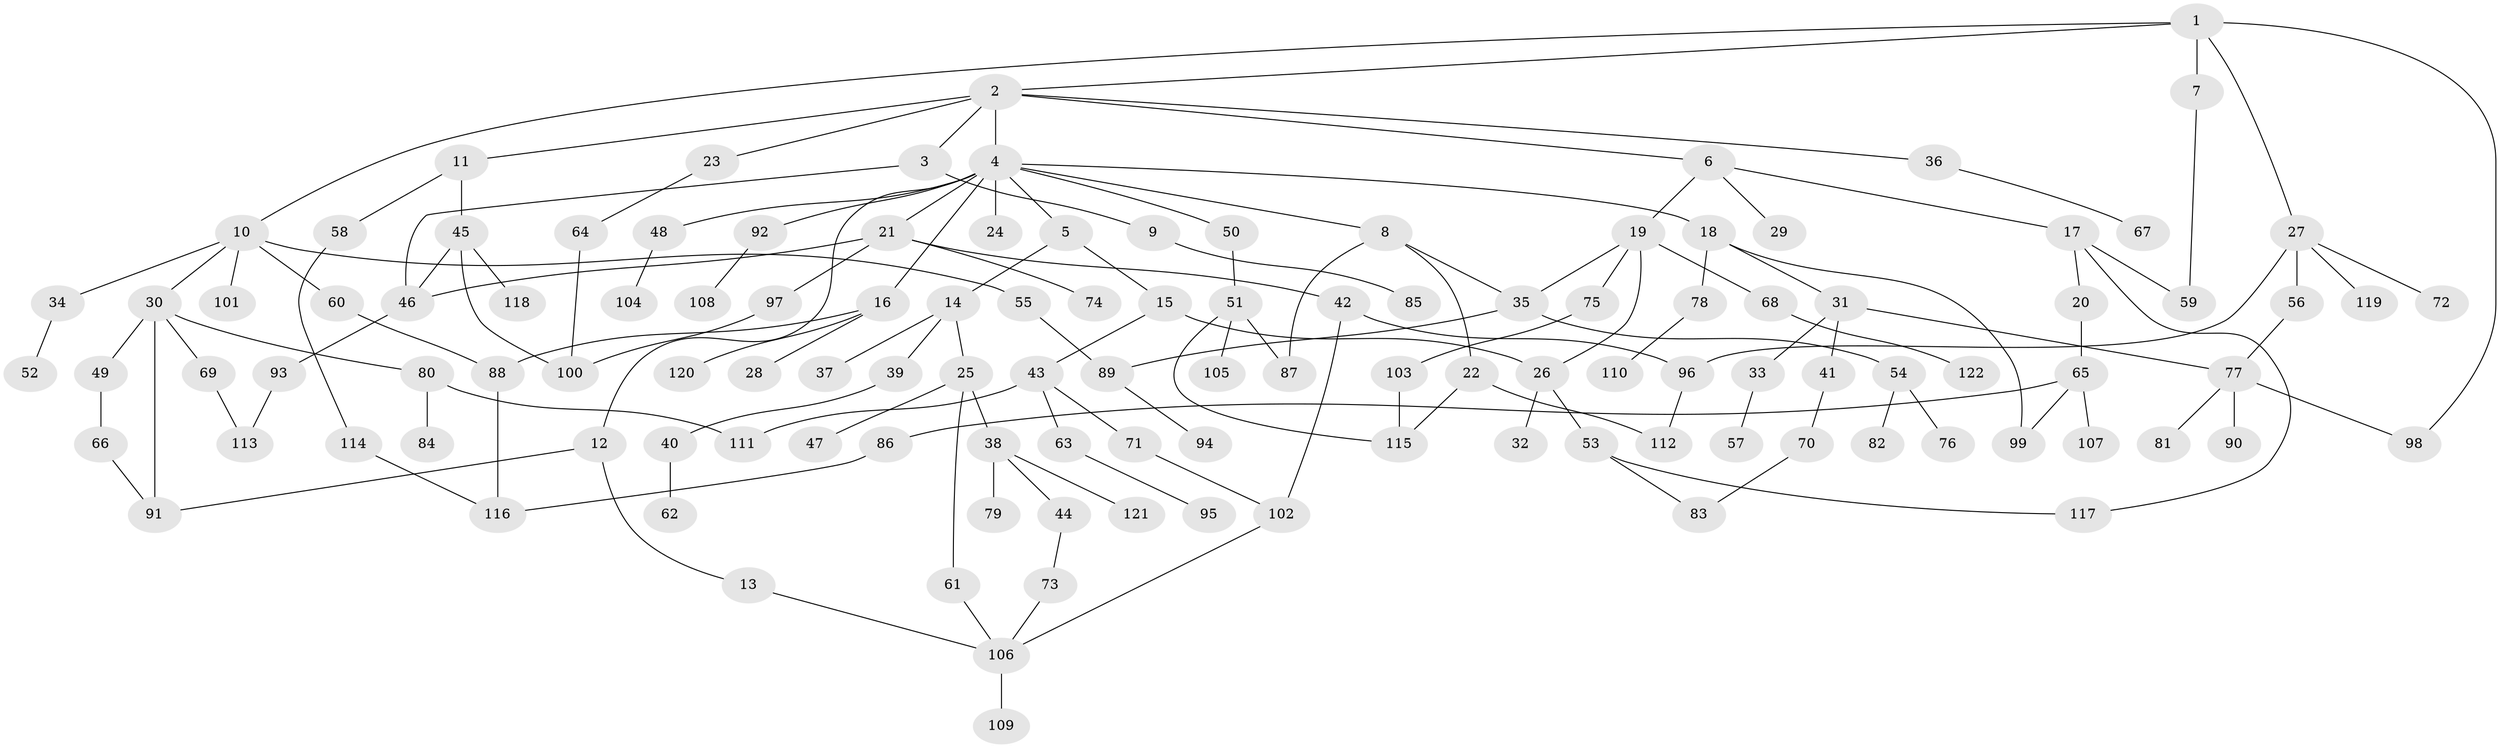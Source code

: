 // Generated by graph-tools (version 1.1) at 2025/01/03/09/25 03:01:10]
// undirected, 122 vertices, 150 edges
graph export_dot {
graph [start="1"]
  node [color=gray90,style=filled];
  1;
  2;
  3;
  4;
  5;
  6;
  7;
  8;
  9;
  10;
  11;
  12;
  13;
  14;
  15;
  16;
  17;
  18;
  19;
  20;
  21;
  22;
  23;
  24;
  25;
  26;
  27;
  28;
  29;
  30;
  31;
  32;
  33;
  34;
  35;
  36;
  37;
  38;
  39;
  40;
  41;
  42;
  43;
  44;
  45;
  46;
  47;
  48;
  49;
  50;
  51;
  52;
  53;
  54;
  55;
  56;
  57;
  58;
  59;
  60;
  61;
  62;
  63;
  64;
  65;
  66;
  67;
  68;
  69;
  70;
  71;
  72;
  73;
  74;
  75;
  76;
  77;
  78;
  79;
  80;
  81;
  82;
  83;
  84;
  85;
  86;
  87;
  88;
  89;
  90;
  91;
  92;
  93;
  94;
  95;
  96;
  97;
  98;
  99;
  100;
  101;
  102;
  103;
  104;
  105;
  106;
  107;
  108;
  109;
  110;
  111;
  112;
  113;
  114;
  115;
  116;
  117;
  118;
  119;
  120;
  121;
  122;
  1 -- 2;
  1 -- 7;
  1 -- 10;
  1 -- 27;
  1 -- 98;
  2 -- 3;
  2 -- 4;
  2 -- 6;
  2 -- 11;
  2 -- 23;
  2 -- 36;
  3 -- 9;
  3 -- 46;
  4 -- 5;
  4 -- 8;
  4 -- 12;
  4 -- 16;
  4 -- 18;
  4 -- 21;
  4 -- 24;
  4 -- 48;
  4 -- 50;
  4 -- 92;
  5 -- 14;
  5 -- 15;
  6 -- 17;
  6 -- 19;
  6 -- 29;
  7 -- 59;
  8 -- 22;
  8 -- 35;
  8 -- 87;
  9 -- 85;
  10 -- 30;
  10 -- 34;
  10 -- 55;
  10 -- 60;
  10 -- 101;
  11 -- 45;
  11 -- 58;
  12 -- 13;
  12 -- 91;
  13 -- 106;
  14 -- 25;
  14 -- 37;
  14 -- 39;
  15 -- 26;
  15 -- 43;
  16 -- 28;
  16 -- 88;
  16 -- 120;
  17 -- 20;
  17 -- 117;
  17 -- 59;
  18 -- 31;
  18 -- 78;
  18 -- 99;
  19 -- 35;
  19 -- 68;
  19 -- 75;
  19 -- 26;
  20 -- 65;
  21 -- 42;
  21 -- 74;
  21 -- 97;
  21 -- 46;
  22 -- 112;
  22 -- 115;
  23 -- 64;
  25 -- 38;
  25 -- 47;
  25 -- 61;
  26 -- 32;
  26 -- 53;
  27 -- 56;
  27 -- 72;
  27 -- 96;
  27 -- 119;
  30 -- 49;
  30 -- 69;
  30 -- 80;
  30 -- 91;
  31 -- 33;
  31 -- 41;
  31 -- 77;
  33 -- 57;
  34 -- 52;
  35 -- 54;
  35 -- 89;
  36 -- 67;
  38 -- 44;
  38 -- 79;
  38 -- 121;
  39 -- 40;
  40 -- 62;
  41 -- 70;
  42 -- 96;
  42 -- 102;
  43 -- 63;
  43 -- 71;
  43 -- 111;
  44 -- 73;
  45 -- 118;
  45 -- 100;
  45 -- 46;
  46 -- 93;
  48 -- 104;
  49 -- 66;
  50 -- 51;
  51 -- 87;
  51 -- 105;
  51 -- 115;
  53 -- 117;
  53 -- 83;
  54 -- 76;
  54 -- 82;
  55 -- 89;
  56 -- 77;
  58 -- 114;
  60 -- 88;
  61 -- 106;
  63 -- 95;
  64 -- 100;
  65 -- 86;
  65 -- 99;
  65 -- 107;
  66 -- 91;
  68 -- 122;
  69 -- 113;
  70 -- 83;
  71 -- 102;
  73 -- 106;
  75 -- 103;
  77 -- 81;
  77 -- 90;
  77 -- 98;
  78 -- 110;
  80 -- 84;
  80 -- 111;
  86 -- 116;
  88 -- 116;
  89 -- 94;
  92 -- 108;
  93 -- 113;
  96 -- 112;
  97 -- 100;
  102 -- 106;
  103 -- 115;
  106 -- 109;
  114 -- 116;
}
